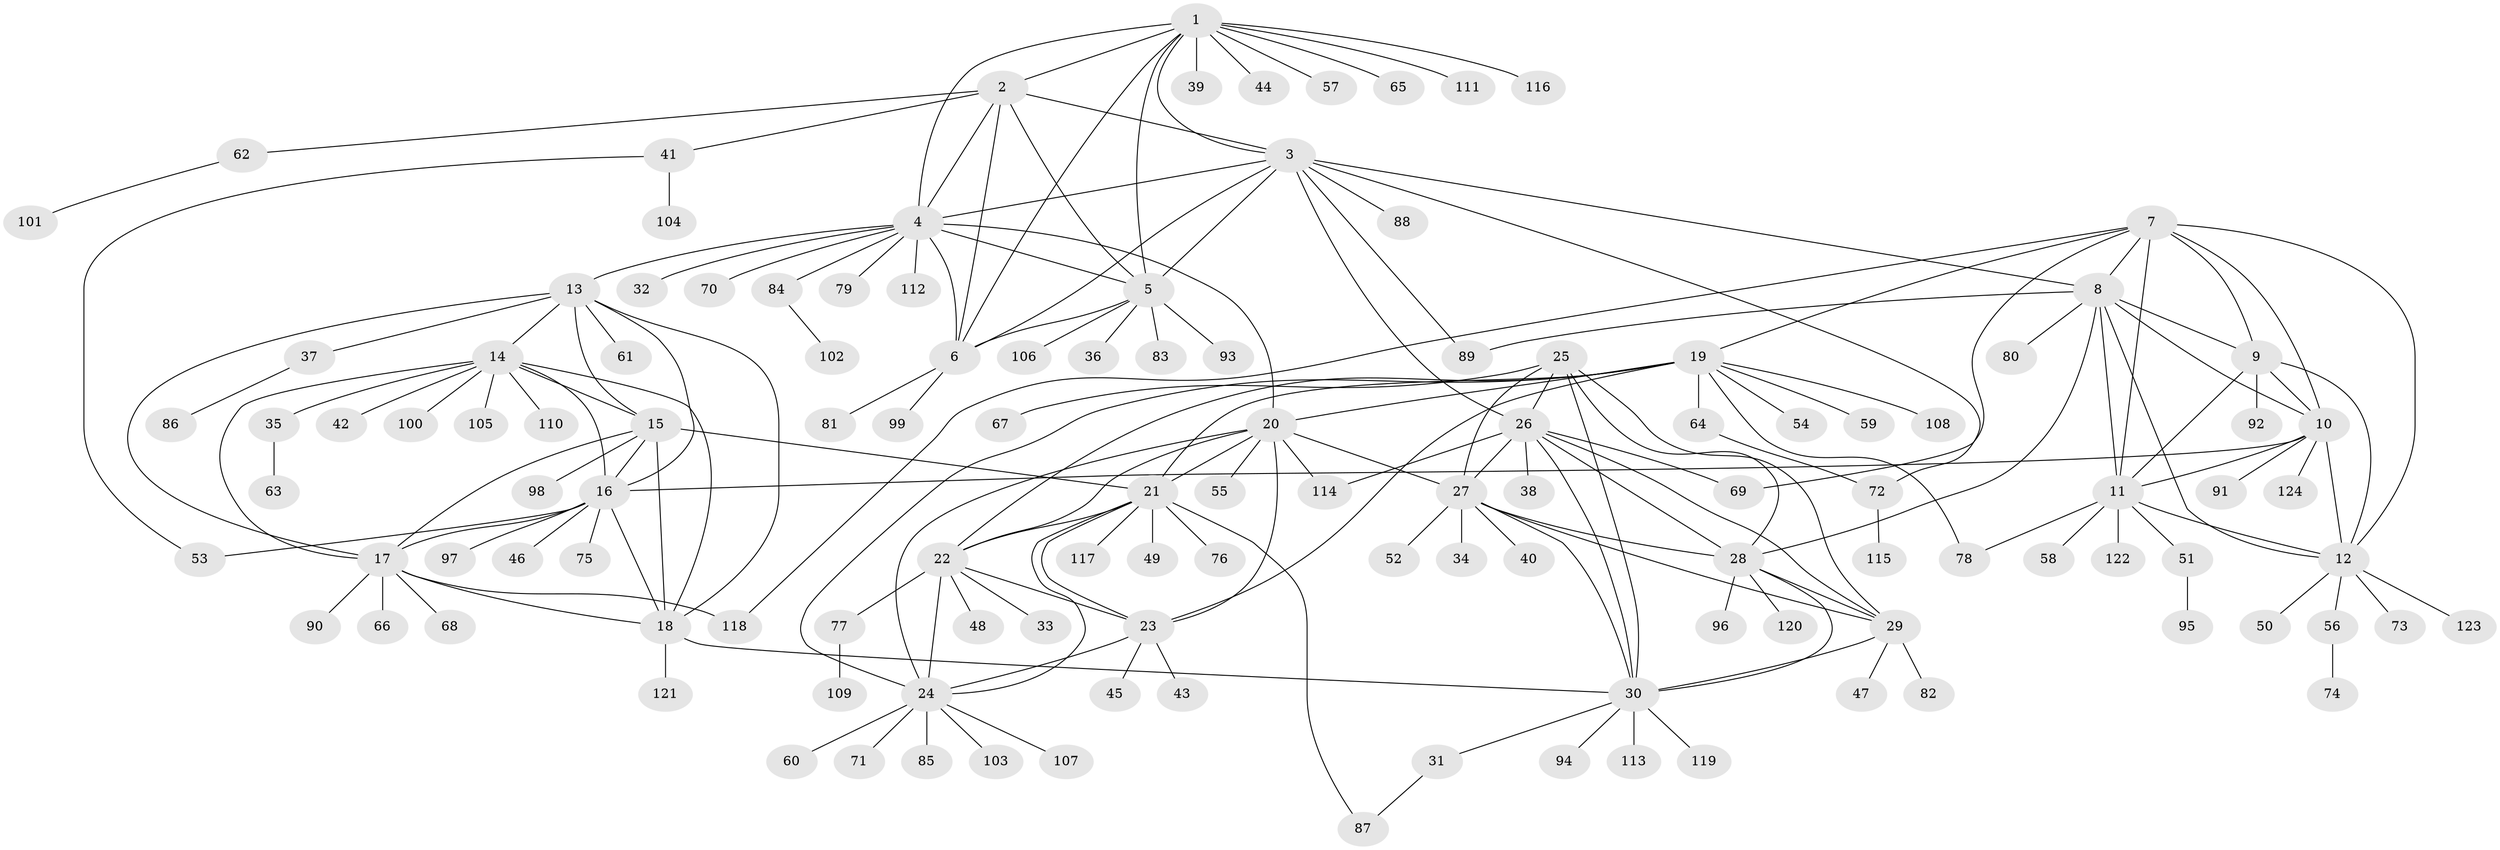 // coarse degree distribution, {5: 0.1, 7: 0.14, 1: 0.54, 2: 0.08, 8: 0.02, 4: 0.06, 6: 0.04, 11: 0.02}
// Generated by graph-tools (version 1.1) at 2025/37/03/04/25 23:37:36]
// undirected, 124 vertices, 187 edges
graph export_dot {
  node [color=gray90,style=filled];
  1;
  2;
  3;
  4;
  5;
  6;
  7;
  8;
  9;
  10;
  11;
  12;
  13;
  14;
  15;
  16;
  17;
  18;
  19;
  20;
  21;
  22;
  23;
  24;
  25;
  26;
  27;
  28;
  29;
  30;
  31;
  32;
  33;
  34;
  35;
  36;
  37;
  38;
  39;
  40;
  41;
  42;
  43;
  44;
  45;
  46;
  47;
  48;
  49;
  50;
  51;
  52;
  53;
  54;
  55;
  56;
  57;
  58;
  59;
  60;
  61;
  62;
  63;
  64;
  65;
  66;
  67;
  68;
  69;
  70;
  71;
  72;
  73;
  74;
  75;
  76;
  77;
  78;
  79;
  80;
  81;
  82;
  83;
  84;
  85;
  86;
  87;
  88;
  89;
  90;
  91;
  92;
  93;
  94;
  95;
  96;
  97;
  98;
  99;
  100;
  101;
  102;
  103;
  104;
  105;
  106;
  107;
  108;
  109;
  110;
  111;
  112;
  113;
  114;
  115;
  116;
  117;
  118;
  119;
  120;
  121;
  122;
  123;
  124;
  1 -- 2;
  1 -- 3;
  1 -- 4;
  1 -- 5;
  1 -- 6;
  1 -- 39;
  1 -- 44;
  1 -- 57;
  1 -- 65;
  1 -- 111;
  1 -- 116;
  2 -- 3;
  2 -- 4;
  2 -- 5;
  2 -- 6;
  2 -- 41;
  2 -- 62;
  3 -- 4;
  3 -- 5;
  3 -- 6;
  3 -- 8;
  3 -- 26;
  3 -- 72;
  3 -- 88;
  3 -- 89;
  4 -- 5;
  4 -- 6;
  4 -- 13;
  4 -- 20;
  4 -- 32;
  4 -- 70;
  4 -- 79;
  4 -- 84;
  4 -- 112;
  5 -- 6;
  5 -- 36;
  5 -- 83;
  5 -- 93;
  5 -- 106;
  6 -- 81;
  6 -- 99;
  7 -- 8;
  7 -- 9;
  7 -- 10;
  7 -- 11;
  7 -- 12;
  7 -- 19;
  7 -- 69;
  7 -- 118;
  8 -- 9;
  8 -- 10;
  8 -- 11;
  8 -- 12;
  8 -- 28;
  8 -- 80;
  8 -- 89;
  9 -- 10;
  9 -- 11;
  9 -- 12;
  9 -- 92;
  10 -- 11;
  10 -- 12;
  10 -- 16;
  10 -- 91;
  10 -- 124;
  11 -- 12;
  11 -- 51;
  11 -- 58;
  11 -- 78;
  11 -- 122;
  12 -- 50;
  12 -- 56;
  12 -- 73;
  12 -- 123;
  13 -- 14;
  13 -- 15;
  13 -- 16;
  13 -- 17;
  13 -- 18;
  13 -- 37;
  13 -- 61;
  14 -- 15;
  14 -- 16;
  14 -- 17;
  14 -- 18;
  14 -- 35;
  14 -- 42;
  14 -- 100;
  14 -- 105;
  14 -- 110;
  15 -- 16;
  15 -- 17;
  15 -- 18;
  15 -- 21;
  15 -- 98;
  16 -- 17;
  16 -- 18;
  16 -- 46;
  16 -- 53;
  16 -- 75;
  16 -- 97;
  17 -- 18;
  17 -- 66;
  17 -- 68;
  17 -- 90;
  17 -- 118;
  18 -- 30;
  18 -- 121;
  19 -- 20;
  19 -- 21;
  19 -- 22;
  19 -- 23;
  19 -- 24;
  19 -- 54;
  19 -- 59;
  19 -- 64;
  19 -- 78;
  19 -- 108;
  20 -- 21;
  20 -- 22;
  20 -- 23;
  20 -- 24;
  20 -- 27;
  20 -- 55;
  20 -- 114;
  21 -- 22;
  21 -- 23;
  21 -- 24;
  21 -- 49;
  21 -- 76;
  21 -- 87;
  21 -- 117;
  22 -- 23;
  22 -- 24;
  22 -- 33;
  22 -- 48;
  22 -- 77;
  23 -- 24;
  23 -- 43;
  23 -- 45;
  24 -- 60;
  24 -- 71;
  24 -- 85;
  24 -- 103;
  24 -- 107;
  25 -- 26;
  25 -- 27;
  25 -- 28;
  25 -- 29;
  25 -- 30;
  25 -- 67;
  26 -- 27;
  26 -- 28;
  26 -- 29;
  26 -- 30;
  26 -- 38;
  26 -- 69;
  26 -- 114;
  27 -- 28;
  27 -- 29;
  27 -- 30;
  27 -- 34;
  27 -- 40;
  27 -- 52;
  28 -- 29;
  28 -- 30;
  28 -- 96;
  28 -- 120;
  29 -- 30;
  29 -- 47;
  29 -- 82;
  30 -- 31;
  30 -- 94;
  30 -- 113;
  30 -- 119;
  31 -- 87;
  35 -- 63;
  37 -- 86;
  41 -- 53;
  41 -- 104;
  51 -- 95;
  56 -- 74;
  62 -- 101;
  64 -- 72;
  72 -- 115;
  77 -- 109;
  84 -- 102;
}
